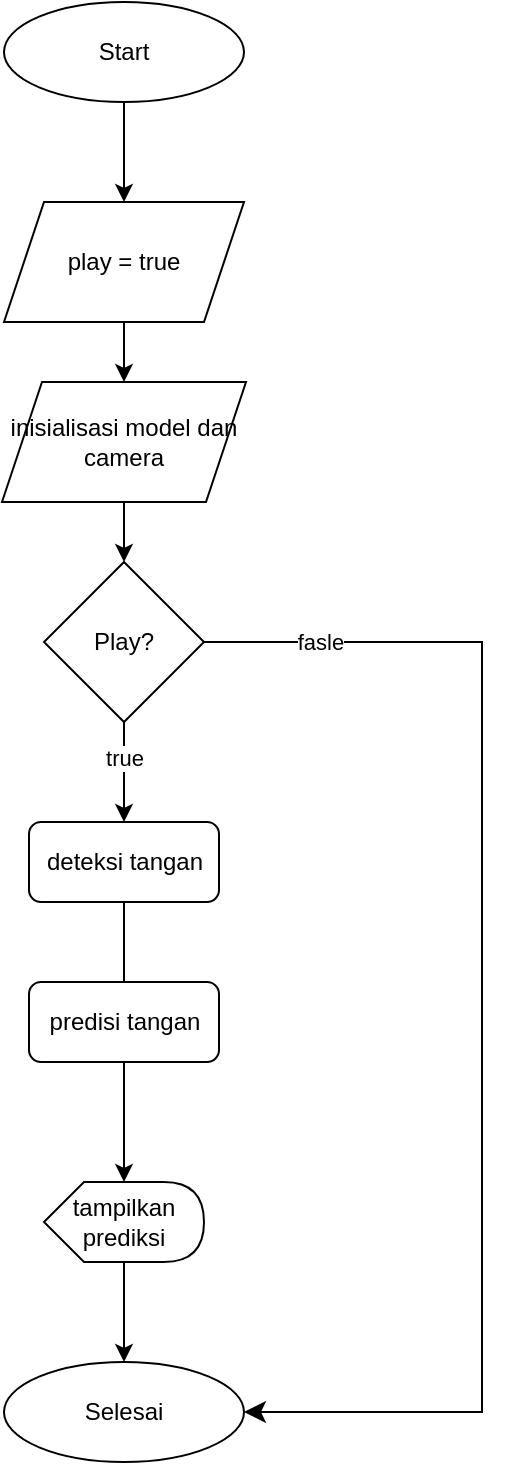 <mxfile>
    <diagram id="RC-aU7NAIhK-gwtB71pm" name="Page-1">
        <mxGraphModel dx="759" dy="396" grid="1" gridSize="10" guides="1" tooltips="1" connect="1" arrows="1" fold="1" page="1" pageScale="1" pageWidth="850" pageHeight="1100" math="0" shadow="0">
            <root>
                <mxCell id="0"/>
                <mxCell id="1" parent="0"/>
                <mxCell id="6" style="edgeStyle=none;html=1;entryX=0.5;entryY=0;entryDx=0;entryDy=0;" parent="1" source="2" target="3" edge="1">
                    <mxGeometry relative="1" as="geometry"/>
                </mxCell>
                <mxCell id="2" value="Start" style="ellipse;whiteSpace=wrap;html=1;" parent="1" vertex="1">
                    <mxGeometry x="331" y="50" width="120" height="50" as="geometry"/>
                </mxCell>
                <mxCell id="22" style="edgeStyle=none;html=1;entryX=0.5;entryY=0;entryDx=0;entryDy=0;" parent="1" source="3" target="13" edge="1">
                    <mxGeometry relative="1" as="geometry"/>
                </mxCell>
                <mxCell id="3" value="play = true" style="shape=parallelogram;perimeter=parallelogramPerimeter;whiteSpace=wrap;html=1;fixedSize=1;" parent="1" vertex="1">
                    <mxGeometry x="331" y="150" width="120" height="60" as="geometry"/>
                </mxCell>
                <mxCell id="24" style="edgeStyle=none;html=1;entryX=0.5;entryY=0;entryDx=0;entryDy=0;" parent="1" source="5" target="15" edge="1">
                    <mxGeometry relative="1" as="geometry">
                        <mxPoint x="388.5" y="440" as="targetPoint"/>
                    </mxGeometry>
                </mxCell>
                <mxCell id="25" value="true" style="edgeLabel;html=1;align=center;verticalAlign=middle;resizable=0;points=[];" parent="24" vertex="1" connectable="0">
                    <mxGeometry x="-0.274" relative="1" as="geometry">
                        <mxPoint as="offset"/>
                    </mxGeometry>
                </mxCell>
                <mxCell id="5" value="Play?" style="rhombus;whiteSpace=wrap;html=1;" parent="1" vertex="1">
                    <mxGeometry x="351" y="330" width="80" height="80" as="geometry"/>
                </mxCell>
                <mxCell id="8" value="Selesai" style="ellipse;whiteSpace=wrap;html=1;" parent="1" vertex="1">
                    <mxGeometry x="331" y="730" width="120" height="50" as="geometry"/>
                </mxCell>
                <mxCell id="23" style="edgeStyle=none;html=1;entryX=0.5;entryY=0;entryDx=0;entryDy=0;" parent="1" source="13" target="5" edge="1">
                    <mxGeometry relative="1" as="geometry"/>
                </mxCell>
                <mxCell id="13" value="inisialisasi model dan camera" style="shape=parallelogram;perimeter=parallelogramPerimeter;whiteSpace=wrap;html=1;fixedSize=1;" parent="1" vertex="1">
                    <mxGeometry x="330" y="240" width="122" height="60" as="geometry"/>
                </mxCell>
                <mxCell id="27" style="edgeStyle=none;html=1;startArrow=none;entryX=0;entryY=0;entryDx=40;entryDy=0;entryPerimeter=0;" parent="1" source="49" target="36" edge="1">
                    <mxGeometry relative="1" as="geometry">
                        <mxPoint x="391" y="620" as="targetPoint"/>
                    </mxGeometry>
                </mxCell>
                <mxCell id="15" value="deteksi tangan" style="rounded=1;whiteSpace=wrap;html=1;" parent="1" vertex="1">
                    <mxGeometry x="343.5" y="460" width="95" height="40" as="geometry"/>
                </mxCell>
                <mxCell id="43" style="edgeStyle=none;html=1;entryX=0.5;entryY=0;entryDx=0;entryDy=0;" parent="1" source="36" target="8" edge="1">
                    <mxGeometry relative="1" as="geometry"/>
                </mxCell>
                <mxCell id="36" value="tampilkan prediksi" style="shape=display;whiteSpace=wrap;html=1;" parent="1" vertex="1">
                    <mxGeometry x="351" y="640" width="80" height="40" as="geometry"/>
                </mxCell>
                <mxCell id="44" value="" style="edgeStyle=elbowEdgeStyle;elbow=horizontal;endArrow=classic;html=1;curved=0;rounded=0;endSize=8;startSize=8;exitX=1;exitY=0.5;exitDx=0;exitDy=0;entryX=1;entryY=0.5;entryDx=0;entryDy=0;" parent="1" source="5" target="8" edge="1">
                    <mxGeometry width="50" height="50" relative="1" as="geometry">
                        <mxPoint x="446" y="675" as="sourcePoint"/>
                        <mxPoint x="438.5" y="880" as="targetPoint"/>
                        <Array as="points">
                            <mxPoint x="570" y="680"/>
                        </Array>
                    </mxGeometry>
                </mxCell>
                <mxCell id="45" value="fasle" style="edgeLabel;html=1;align=center;verticalAlign=middle;resizable=0;points=[];" parent="44" vertex="1" connectable="0">
                    <mxGeometry x="-0.82" relative="1" as="geometry">
                        <mxPoint as="offset"/>
                    </mxGeometry>
                </mxCell>
                <mxCell id="50" value="" style="edgeStyle=none;html=1;entryX=0.5;entryY=0;entryDx=0;entryDy=0;endArrow=none;" edge="1" parent="1" source="15" target="49">
                    <mxGeometry relative="1" as="geometry">
                        <mxPoint x="390.75" y="500" as="sourcePoint"/>
                        <mxPoint x="388.5" y="680" as="targetPoint"/>
                    </mxGeometry>
                </mxCell>
                <mxCell id="49" value="predisi tangan" style="rounded=1;whiteSpace=wrap;html=1;" vertex="1" parent="1">
                    <mxGeometry x="343.5" y="540" width="95" height="40" as="geometry"/>
                </mxCell>
            </root>
        </mxGraphModel>
    </diagram>
</mxfile>